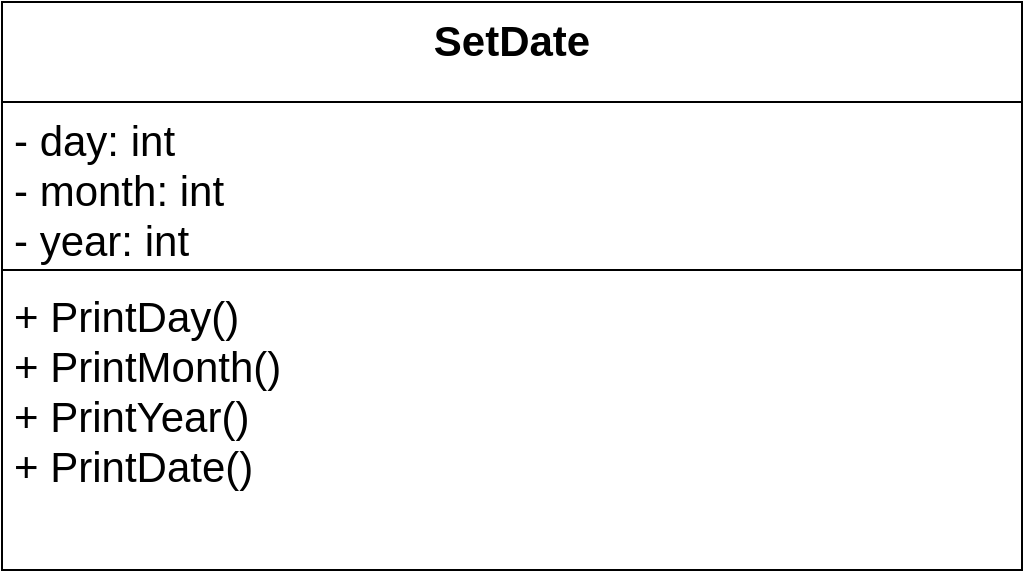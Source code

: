 <mxfile>
    <diagram id="KpVa4_KNq16yJYC7yL0Y" name="Page-1">
        <mxGraphModel dx="718" dy="554" grid="1" gridSize="10" guides="1" tooltips="1" connect="1" arrows="1" fold="1" page="1" pageScale="1" pageWidth="850" pageHeight="1100" math="0" shadow="0">
            <root>
                <mxCell id="0"/>
                <mxCell id="1" parent="0"/>
                <mxCell id="5" value="SetDate" style="swimlane;fontStyle=1;align=center;verticalAlign=top;childLayout=stackLayout;horizontal=1;startSize=50;horizontalStack=0;resizeParent=1;resizeParentMax=0;resizeLast=0;collapsible=1;marginBottom=0;fontSize=21;" parent="1" vertex="1">
                    <mxGeometry x="50" y="10" width="510" height="284" as="geometry"/>
                </mxCell>
                <mxCell id="6" value="- day: int&#10;- month: int&#10;- year: int" style="text;strokeColor=none;fillColor=none;align=left;verticalAlign=top;spacingLeft=4;spacingRight=4;overflow=hidden;rotatable=0;points=[[0,0.5],[1,0.5]];portConstraint=eastwest;fontSize=21;" parent="5" vertex="1">
                    <mxGeometry y="50" width="510" height="80" as="geometry"/>
                </mxCell>
                <mxCell id="7" value="" style="line;strokeWidth=1;fillColor=none;align=left;verticalAlign=middle;spacingTop=-1;spacingLeft=3;spacingRight=3;rotatable=0;labelPosition=right;points=[];portConstraint=eastwest;strokeColor=inherit;fontSize=21;" parent="5" vertex="1">
                    <mxGeometry y="130" width="510" height="8" as="geometry"/>
                </mxCell>
                <mxCell id="8" value="+ PrintDay()&#10;+ PrintMonth()&#10;+ PrintYear()&#10;+ PrintDate()" style="text;strokeColor=none;fillColor=none;align=left;verticalAlign=top;spacingLeft=4;spacingRight=4;overflow=hidden;rotatable=0;points=[[0,0.5],[1,0.5]];portConstraint=eastwest;fontSize=21;" parent="5" vertex="1">
                    <mxGeometry y="138" width="510" height="146" as="geometry"/>
                </mxCell>
            </root>
        </mxGraphModel>
    </diagram>
</mxfile>